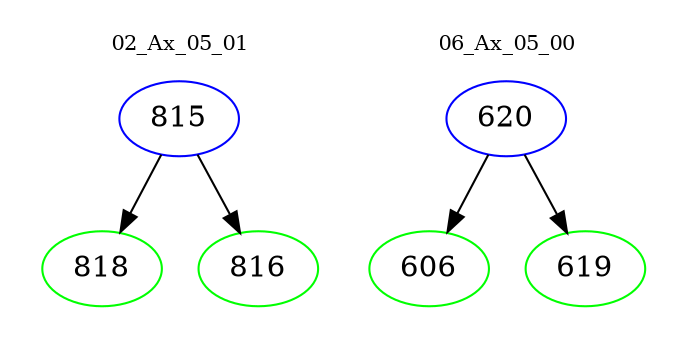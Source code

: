 digraph{
subgraph cluster_0 {
color = white
label = "02_Ax_05_01";
fontsize=10;
T0_815 [label="815", color="blue"]
T0_815 -> T0_818 [color="black"]
T0_818 [label="818", color="green"]
T0_815 -> T0_816 [color="black"]
T0_816 [label="816", color="green"]
}
subgraph cluster_1 {
color = white
label = "06_Ax_05_00";
fontsize=10;
T1_620 [label="620", color="blue"]
T1_620 -> T1_606 [color="black"]
T1_606 [label="606", color="green"]
T1_620 -> T1_619 [color="black"]
T1_619 [label="619", color="green"]
}
}
